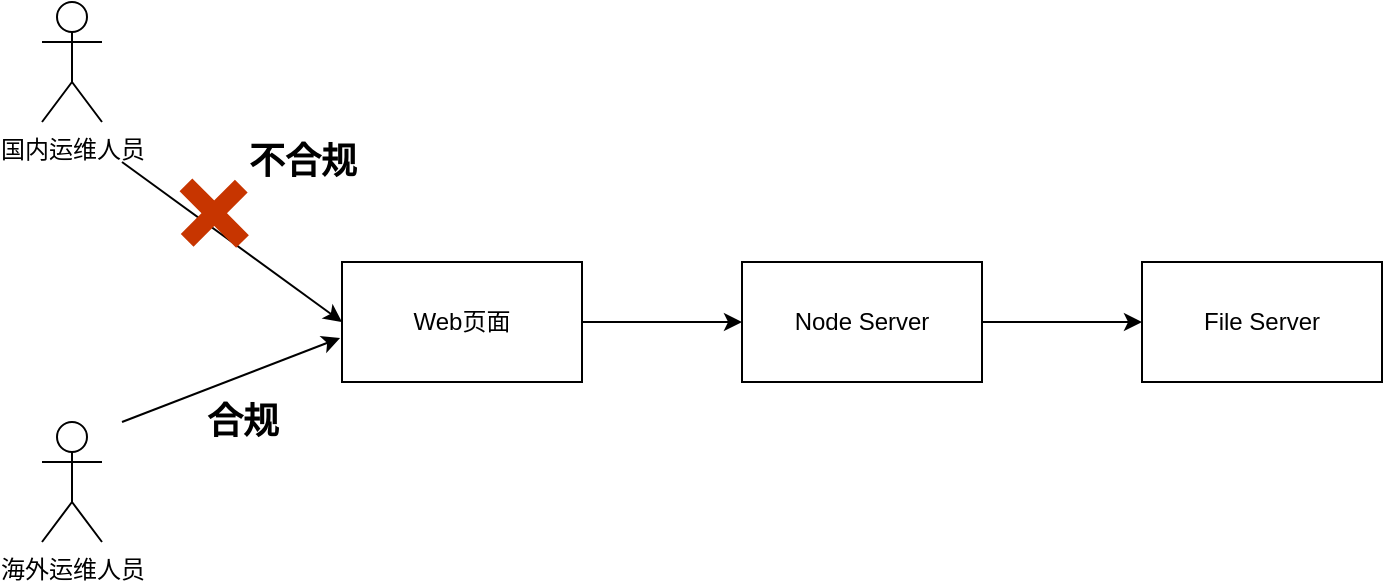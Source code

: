 <mxfile version="24.0.1" type="github">
  <diagram name="第 1 页" id="wzv3jo3OlQD-e_y3Ball">
    <mxGraphModel dx="1026" dy="571" grid="1" gridSize="10" guides="1" tooltips="1" connect="1" arrows="1" fold="1" page="1" pageScale="1" pageWidth="827" pageHeight="1169" math="0" shadow="0">
      <root>
        <mxCell id="0" />
        <mxCell id="1" parent="0" />
        <mxCell id="9MOQra632dPuMyWb_3zC-5" style="edgeStyle=orthogonalEdgeStyle;rounded=0;orthogonalLoop=1;jettySize=auto;html=1;exitX=1;exitY=0.5;exitDx=0;exitDy=0;entryX=0;entryY=0.5;entryDx=0;entryDy=0;" edge="1" parent="1" source="9MOQra632dPuMyWb_3zC-1" target="9MOQra632dPuMyWb_3zC-2">
          <mxGeometry relative="1" as="geometry" />
        </mxCell>
        <mxCell id="9MOQra632dPuMyWb_3zC-1" value="Node Server" style="rounded=0;whiteSpace=wrap;html=1;" vertex="1" parent="1">
          <mxGeometry x="430" y="230" width="120" height="60" as="geometry" />
        </mxCell>
        <mxCell id="9MOQra632dPuMyWb_3zC-2" value="File Server" style="rounded=0;whiteSpace=wrap;html=1;" vertex="1" parent="1">
          <mxGeometry x="630" y="230" width="120" height="60" as="geometry" />
        </mxCell>
        <mxCell id="9MOQra632dPuMyWb_3zC-4" style="edgeStyle=orthogonalEdgeStyle;rounded=0;orthogonalLoop=1;jettySize=auto;html=1;exitX=1;exitY=0.5;exitDx=0;exitDy=0;entryX=0;entryY=0.5;entryDx=0;entryDy=0;" edge="1" parent="1" source="9MOQra632dPuMyWb_3zC-3" target="9MOQra632dPuMyWb_3zC-1">
          <mxGeometry relative="1" as="geometry" />
        </mxCell>
        <mxCell id="9MOQra632dPuMyWb_3zC-3" value="Web页面" style="rounded=0;whiteSpace=wrap;html=1;" vertex="1" parent="1">
          <mxGeometry x="230" y="230" width="120" height="60" as="geometry" />
        </mxCell>
        <mxCell id="9MOQra632dPuMyWb_3zC-9" style="rounded=0;orthogonalLoop=1;jettySize=auto;html=1;entryX=0;entryY=0.5;entryDx=0;entryDy=0;" edge="1" parent="1" target="9MOQra632dPuMyWb_3zC-3">
          <mxGeometry relative="1" as="geometry">
            <mxPoint x="120" y="180" as="sourcePoint" />
          </mxGeometry>
        </mxCell>
        <mxCell id="9MOQra632dPuMyWb_3zC-7" value="国内运维人员" style="shape=umlActor;verticalLabelPosition=bottom;verticalAlign=top;html=1;outlineConnect=0;" vertex="1" parent="1">
          <mxGeometry x="80" y="100" width="30" height="60" as="geometry" />
        </mxCell>
        <mxCell id="9MOQra632dPuMyWb_3zC-8" value="" style="endArrow=classic;html=1;rounded=0;entryX=-0.008;entryY=0.633;entryDx=0;entryDy=0;entryPerimeter=0;" edge="1" parent="1" target="9MOQra632dPuMyWb_3zC-3">
          <mxGeometry width="50" height="50" relative="1" as="geometry">
            <mxPoint x="120" y="310" as="sourcePoint" />
            <mxPoint x="460" y="260" as="targetPoint" />
          </mxGeometry>
        </mxCell>
        <mxCell id="9MOQra632dPuMyWb_3zC-10" value="海外运维人员" style="shape=umlActor;verticalLabelPosition=bottom;verticalAlign=top;html=1;outlineConnect=0;" vertex="1" parent="1">
          <mxGeometry x="80" y="310" width="30" height="60" as="geometry" />
        </mxCell>
        <mxCell id="9MOQra632dPuMyWb_3zC-12" value="" style="shape=cross;whiteSpace=wrap;html=1;rotation=-45;size=0;strokeWidth=9;fillColor=#ff0000;fontColor=#000000;strokeColor=#C73500;" vertex="1" parent="1">
          <mxGeometry x="146.97" y="185.61" width="38.28" height="40" as="geometry" />
        </mxCell>
        <mxCell id="9MOQra632dPuMyWb_3zC-14" value="不合规" style="text;strokeColor=none;fillColor=none;html=1;fontSize=18;fontStyle=1;verticalAlign=middle;align=center;" vertex="1" parent="1">
          <mxGeometry x="160" y="160" width="100" height="40" as="geometry" />
        </mxCell>
        <mxCell id="9MOQra632dPuMyWb_3zC-15" value="合规" style="text;strokeColor=none;fillColor=none;html=1;fontSize=18;fontStyle=1;verticalAlign=middle;align=center;" vertex="1" parent="1">
          <mxGeometry x="130" y="290" width="100" height="40" as="geometry" />
        </mxCell>
      </root>
    </mxGraphModel>
  </diagram>
</mxfile>
